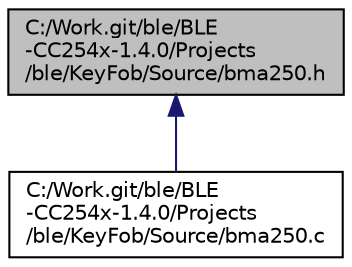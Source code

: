 digraph "C:/Work.git/ble/BLE-CC254x-1.4.0/Projects/ble/KeyFob/Source/bma250.h"
{
  edge [fontname="Helvetica",fontsize="10",labelfontname="Helvetica",labelfontsize="10"];
  node [fontname="Helvetica",fontsize="10",shape=record];
  Node1 [label="C:/Work.git/ble/BLE\l-CC254x-1.4.0/Projects\l/ble/KeyFob/Source/bma250.h",height=0.2,width=0.4,color="black", fillcolor="grey75", style="filled" fontcolor="black"];
  Node1 -> Node2 [dir="back",color="midnightblue",fontsize="10",style="solid",fontname="Helvetica"];
  Node2 [label="C:/Work.git/ble/BLE\l-CC254x-1.4.0/Projects\l/ble/KeyFob/Source/bma250.c",height=0.2,width=0.4,color="black", fillcolor="white", style="filled",URL="$bma250_8c.html",tooltip="Functions for accessing accelerometer BMA250 on CC2541 keyfob. "];
}
